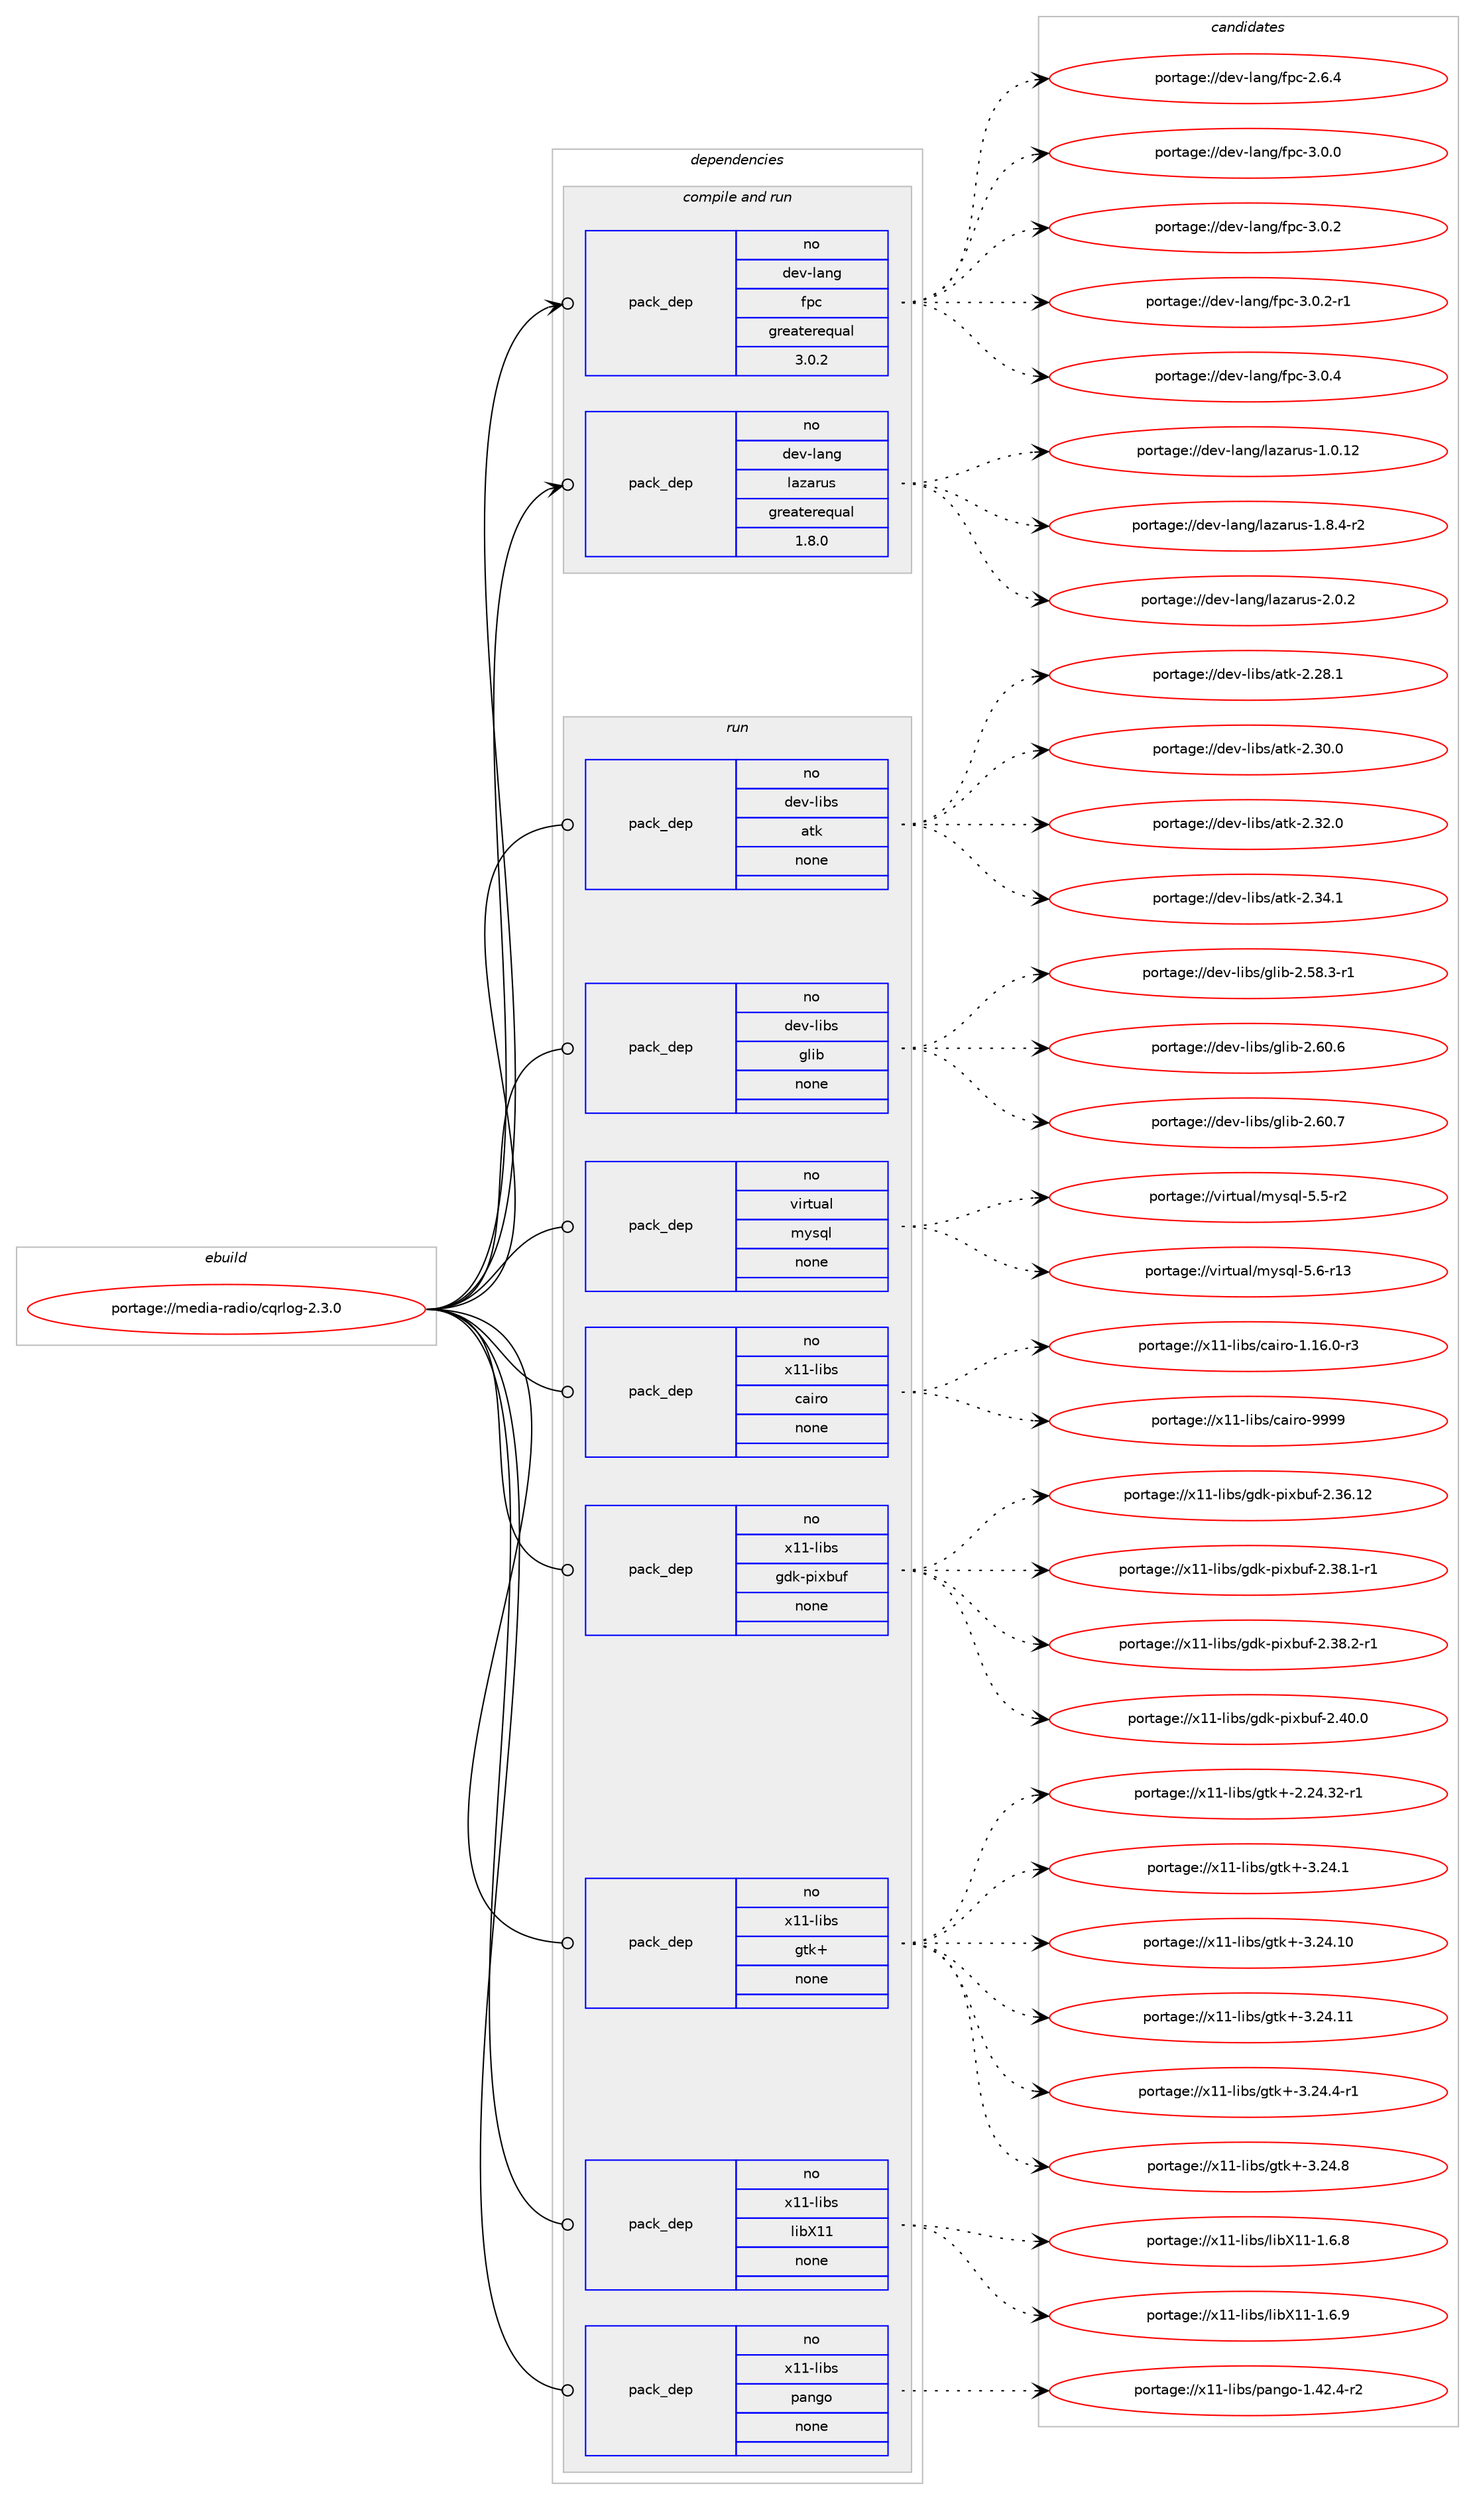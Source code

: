 digraph prolog {

# *************
# Graph options
# *************

newrank=true;
concentrate=true;
compound=true;
graph [rankdir=LR,fontname=Helvetica,fontsize=10,ranksep=1.5];#, ranksep=2.5, nodesep=0.2];
edge  [arrowhead=vee];
node  [fontname=Helvetica,fontsize=10];

# **********
# The ebuild
# **********

subgraph cluster_leftcol {
color=gray;
rank=same;
label=<<i>ebuild</i>>;
id [label="portage://media-radio/cqrlog-2.3.0", color=red, width=4, href="../media-radio/cqrlog-2.3.0.svg"];
}

# ****************
# The dependencies
# ****************

subgraph cluster_midcol {
color=gray;
label=<<i>dependencies</i>>;
subgraph cluster_compile {
fillcolor="#eeeeee";
style=filled;
label=<<i>compile</i>>;
}
subgraph cluster_compileandrun {
fillcolor="#eeeeee";
style=filled;
label=<<i>compile and run</i>>;
subgraph pack241789 {
dependency328942 [label=<<TABLE BORDER="0" CELLBORDER="1" CELLSPACING="0" CELLPADDING="4" WIDTH="220"><TR><TD ROWSPAN="6" CELLPADDING="30">pack_dep</TD></TR><TR><TD WIDTH="110">no</TD></TR><TR><TD>dev-lang</TD></TR><TR><TD>fpc</TD></TR><TR><TD>greaterequal</TD></TR><TR><TD>3.0.2</TD></TR></TABLE>>, shape=none, color=blue];
}
id:e -> dependency328942:w [weight=20,style="solid",arrowhead="odotvee"];
subgraph pack241790 {
dependency328943 [label=<<TABLE BORDER="0" CELLBORDER="1" CELLSPACING="0" CELLPADDING="4" WIDTH="220"><TR><TD ROWSPAN="6" CELLPADDING="30">pack_dep</TD></TR><TR><TD WIDTH="110">no</TD></TR><TR><TD>dev-lang</TD></TR><TR><TD>lazarus</TD></TR><TR><TD>greaterequal</TD></TR><TR><TD>1.8.0</TD></TR></TABLE>>, shape=none, color=blue];
}
id:e -> dependency328943:w [weight=20,style="solid",arrowhead="odotvee"];
}
subgraph cluster_run {
fillcolor="#eeeeee";
style=filled;
label=<<i>run</i>>;
subgraph pack241791 {
dependency328944 [label=<<TABLE BORDER="0" CELLBORDER="1" CELLSPACING="0" CELLPADDING="4" WIDTH="220"><TR><TD ROWSPAN="6" CELLPADDING="30">pack_dep</TD></TR><TR><TD WIDTH="110">no</TD></TR><TR><TD>dev-libs</TD></TR><TR><TD>atk</TD></TR><TR><TD>none</TD></TR><TR><TD></TD></TR></TABLE>>, shape=none, color=blue];
}
id:e -> dependency328944:w [weight=20,style="solid",arrowhead="odot"];
subgraph pack241792 {
dependency328945 [label=<<TABLE BORDER="0" CELLBORDER="1" CELLSPACING="0" CELLPADDING="4" WIDTH="220"><TR><TD ROWSPAN="6" CELLPADDING="30">pack_dep</TD></TR><TR><TD WIDTH="110">no</TD></TR><TR><TD>dev-libs</TD></TR><TR><TD>glib</TD></TR><TR><TD>none</TD></TR><TR><TD></TD></TR></TABLE>>, shape=none, color=blue];
}
id:e -> dependency328945:w [weight=20,style="solid",arrowhead="odot"];
subgraph pack241793 {
dependency328946 [label=<<TABLE BORDER="0" CELLBORDER="1" CELLSPACING="0" CELLPADDING="4" WIDTH="220"><TR><TD ROWSPAN="6" CELLPADDING="30">pack_dep</TD></TR><TR><TD WIDTH="110">no</TD></TR><TR><TD>virtual</TD></TR><TR><TD>mysql</TD></TR><TR><TD>none</TD></TR><TR><TD></TD></TR></TABLE>>, shape=none, color=blue];
}
id:e -> dependency328946:w [weight=20,style="solid",arrowhead="odot"];
subgraph pack241794 {
dependency328947 [label=<<TABLE BORDER="0" CELLBORDER="1" CELLSPACING="0" CELLPADDING="4" WIDTH="220"><TR><TD ROWSPAN="6" CELLPADDING="30">pack_dep</TD></TR><TR><TD WIDTH="110">no</TD></TR><TR><TD>x11-libs</TD></TR><TR><TD>cairo</TD></TR><TR><TD>none</TD></TR><TR><TD></TD></TR></TABLE>>, shape=none, color=blue];
}
id:e -> dependency328947:w [weight=20,style="solid",arrowhead="odot"];
subgraph pack241795 {
dependency328948 [label=<<TABLE BORDER="0" CELLBORDER="1" CELLSPACING="0" CELLPADDING="4" WIDTH="220"><TR><TD ROWSPAN="6" CELLPADDING="30">pack_dep</TD></TR><TR><TD WIDTH="110">no</TD></TR><TR><TD>x11-libs</TD></TR><TR><TD>gdk-pixbuf</TD></TR><TR><TD>none</TD></TR><TR><TD></TD></TR></TABLE>>, shape=none, color=blue];
}
id:e -> dependency328948:w [weight=20,style="solid",arrowhead="odot"];
subgraph pack241796 {
dependency328949 [label=<<TABLE BORDER="0" CELLBORDER="1" CELLSPACING="0" CELLPADDING="4" WIDTH="220"><TR><TD ROWSPAN="6" CELLPADDING="30">pack_dep</TD></TR><TR><TD WIDTH="110">no</TD></TR><TR><TD>x11-libs</TD></TR><TR><TD>gtk+</TD></TR><TR><TD>none</TD></TR><TR><TD></TD></TR></TABLE>>, shape=none, color=blue];
}
id:e -> dependency328949:w [weight=20,style="solid",arrowhead="odot"];
subgraph pack241797 {
dependency328950 [label=<<TABLE BORDER="0" CELLBORDER="1" CELLSPACING="0" CELLPADDING="4" WIDTH="220"><TR><TD ROWSPAN="6" CELLPADDING="30">pack_dep</TD></TR><TR><TD WIDTH="110">no</TD></TR><TR><TD>x11-libs</TD></TR><TR><TD>libX11</TD></TR><TR><TD>none</TD></TR><TR><TD></TD></TR></TABLE>>, shape=none, color=blue];
}
id:e -> dependency328950:w [weight=20,style="solid",arrowhead="odot"];
subgraph pack241798 {
dependency328951 [label=<<TABLE BORDER="0" CELLBORDER="1" CELLSPACING="0" CELLPADDING="4" WIDTH="220"><TR><TD ROWSPAN="6" CELLPADDING="30">pack_dep</TD></TR><TR><TD WIDTH="110">no</TD></TR><TR><TD>x11-libs</TD></TR><TR><TD>pango</TD></TR><TR><TD>none</TD></TR><TR><TD></TD></TR></TABLE>>, shape=none, color=blue];
}
id:e -> dependency328951:w [weight=20,style="solid",arrowhead="odot"];
}
}

# **************
# The candidates
# **************

subgraph cluster_choices {
rank=same;
color=gray;
label=<<i>candidates</i>>;

subgraph choice241789 {
color=black;
nodesep=1;
choiceportage10010111845108971101034710211299455046544652 [label="portage://dev-lang/fpc-2.6.4", color=red, width=4,href="../dev-lang/fpc-2.6.4.svg"];
choiceportage10010111845108971101034710211299455146484648 [label="portage://dev-lang/fpc-3.0.0", color=red, width=4,href="../dev-lang/fpc-3.0.0.svg"];
choiceportage10010111845108971101034710211299455146484650 [label="portage://dev-lang/fpc-3.0.2", color=red, width=4,href="../dev-lang/fpc-3.0.2.svg"];
choiceportage100101118451089711010347102112994551464846504511449 [label="portage://dev-lang/fpc-3.0.2-r1", color=red, width=4,href="../dev-lang/fpc-3.0.2-r1.svg"];
choiceportage10010111845108971101034710211299455146484652 [label="portage://dev-lang/fpc-3.0.4", color=red, width=4,href="../dev-lang/fpc-3.0.4.svg"];
dependency328942:e -> choiceportage10010111845108971101034710211299455046544652:w [style=dotted,weight="100"];
dependency328942:e -> choiceportage10010111845108971101034710211299455146484648:w [style=dotted,weight="100"];
dependency328942:e -> choiceportage10010111845108971101034710211299455146484650:w [style=dotted,weight="100"];
dependency328942:e -> choiceportage100101118451089711010347102112994551464846504511449:w [style=dotted,weight="100"];
dependency328942:e -> choiceportage10010111845108971101034710211299455146484652:w [style=dotted,weight="100"];
}
subgraph choice241790 {
color=black;
nodesep=1;
choiceportage100101118451089711010347108971229711411711545494648464950 [label="portage://dev-lang/lazarus-1.0.12", color=red, width=4,href="../dev-lang/lazarus-1.0.12.svg"];
choiceportage10010111845108971101034710897122971141171154549465646524511450 [label="portage://dev-lang/lazarus-1.8.4-r2", color=red, width=4,href="../dev-lang/lazarus-1.8.4-r2.svg"];
choiceportage1001011184510897110103471089712297114117115455046484650 [label="portage://dev-lang/lazarus-2.0.2", color=red, width=4,href="../dev-lang/lazarus-2.0.2.svg"];
dependency328943:e -> choiceportage100101118451089711010347108971229711411711545494648464950:w [style=dotted,weight="100"];
dependency328943:e -> choiceportage10010111845108971101034710897122971141171154549465646524511450:w [style=dotted,weight="100"];
dependency328943:e -> choiceportage1001011184510897110103471089712297114117115455046484650:w [style=dotted,weight="100"];
}
subgraph choice241791 {
color=black;
nodesep=1;
choiceportage1001011184510810598115479711610745504650564649 [label="portage://dev-libs/atk-2.28.1", color=red, width=4,href="../dev-libs/atk-2.28.1.svg"];
choiceportage1001011184510810598115479711610745504651484648 [label="portage://dev-libs/atk-2.30.0", color=red, width=4,href="../dev-libs/atk-2.30.0.svg"];
choiceportage1001011184510810598115479711610745504651504648 [label="portage://dev-libs/atk-2.32.0", color=red, width=4,href="../dev-libs/atk-2.32.0.svg"];
choiceportage1001011184510810598115479711610745504651524649 [label="portage://dev-libs/atk-2.34.1", color=red, width=4,href="../dev-libs/atk-2.34.1.svg"];
dependency328944:e -> choiceportage1001011184510810598115479711610745504650564649:w [style=dotted,weight="100"];
dependency328944:e -> choiceportage1001011184510810598115479711610745504651484648:w [style=dotted,weight="100"];
dependency328944:e -> choiceportage1001011184510810598115479711610745504651504648:w [style=dotted,weight="100"];
dependency328944:e -> choiceportage1001011184510810598115479711610745504651524649:w [style=dotted,weight="100"];
}
subgraph choice241792 {
color=black;
nodesep=1;
choiceportage10010111845108105981154710310810598455046535646514511449 [label="portage://dev-libs/glib-2.58.3-r1", color=red, width=4,href="../dev-libs/glib-2.58.3-r1.svg"];
choiceportage1001011184510810598115471031081059845504654484654 [label="portage://dev-libs/glib-2.60.6", color=red, width=4,href="../dev-libs/glib-2.60.6.svg"];
choiceportage1001011184510810598115471031081059845504654484655 [label="portage://dev-libs/glib-2.60.7", color=red, width=4,href="../dev-libs/glib-2.60.7.svg"];
dependency328945:e -> choiceportage10010111845108105981154710310810598455046535646514511449:w [style=dotted,weight="100"];
dependency328945:e -> choiceportage1001011184510810598115471031081059845504654484654:w [style=dotted,weight="100"];
dependency328945:e -> choiceportage1001011184510810598115471031081059845504654484655:w [style=dotted,weight="100"];
}
subgraph choice241793 {
color=black;
nodesep=1;
choiceportage1181051141161179710847109121115113108455346534511450 [label="portage://virtual/mysql-5.5-r2", color=red, width=4,href="../virtual/mysql-5.5-r2.svg"];
choiceportage118105114116117971084710912111511310845534654451144951 [label="portage://virtual/mysql-5.6-r13", color=red, width=4,href="../virtual/mysql-5.6-r13.svg"];
dependency328946:e -> choiceportage1181051141161179710847109121115113108455346534511450:w [style=dotted,weight="100"];
dependency328946:e -> choiceportage118105114116117971084710912111511310845534654451144951:w [style=dotted,weight="100"];
}
subgraph choice241794 {
color=black;
nodesep=1;
choiceportage12049494510810598115479997105114111454946495446484511451 [label="portage://x11-libs/cairo-1.16.0-r3", color=red, width=4,href="../x11-libs/cairo-1.16.0-r3.svg"];
choiceportage120494945108105981154799971051141114557575757 [label="portage://x11-libs/cairo-9999", color=red, width=4,href="../x11-libs/cairo-9999.svg"];
dependency328947:e -> choiceportage12049494510810598115479997105114111454946495446484511451:w [style=dotted,weight="100"];
dependency328947:e -> choiceportage120494945108105981154799971051141114557575757:w [style=dotted,weight="100"];
}
subgraph choice241795 {
color=black;
nodesep=1;
choiceportage120494945108105981154710310010745112105120981171024550465154464950 [label="portage://x11-libs/gdk-pixbuf-2.36.12", color=red, width=4,href="../x11-libs/gdk-pixbuf-2.36.12.svg"];
choiceportage12049494510810598115471031001074511210512098117102455046515646494511449 [label="portage://x11-libs/gdk-pixbuf-2.38.1-r1", color=red, width=4,href="../x11-libs/gdk-pixbuf-2.38.1-r1.svg"];
choiceportage12049494510810598115471031001074511210512098117102455046515646504511449 [label="portage://x11-libs/gdk-pixbuf-2.38.2-r1", color=red, width=4,href="../x11-libs/gdk-pixbuf-2.38.2-r1.svg"];
choiceportage1204949451081059811547103100107451121051209811710245504652484648 [label="portage://x11-libs/gdk-pixbuf-2.40.0", color=red, width=4,href="../x11-libs/gdk-pixbuf-2.40.0.svg"];
dependency328948:e -> choiceportage120494945108105981154710310010745112105120981171024550465154464950:w [style=dotted,weight="100"];
dependency328948:e -> choiceportage12049494510810598115471031001074511210512098117102455046515646494511449:w [style=dotted,weight="100"];
dependency328948:e -> choiceportage12049494510810598115471031001074511210512098117102455046515646504511449:w [style=dotted,weight="100"];
dependency328948:e -> choiceportage1204949451081059811547103100107451121051209811710245504652484648:w [style=dotted,weight="100"];
}
subgraph choice241796 {
color=black;
nodesep=1;
choiceportage12049494510810598115471031161074345504650524651504511449 [label="portage://x11-libs/gtk+-2.24.32-r1", color=red, width=4,href="../x11-libs/gtk+-2.24.32-r1.svg"];
choiceportage12049494510810598115471031161074345514650524649 [label="portage://x11-libs/gtk+-3.24.1", color=red, width=4,href="../x11-libs/gtk+-3.24.1.svg"];
choiceportage1204949451081059811547103116107434551465052464948 [label="portage://x11-libs/gtk+-3.24.10", color=red, width=4,href="../x11-libs/gtk+-3.24.10.svg"];
choiceportage1204949451081059811547103116107434551465052464949 [label="portage://x11-libs/gtk+-3.24.11", color=red, width=4,href="../x11-libs/gtk+-3.24.11.svg"];
choiceportage120494945108105981154710311610743455146505246524511449 [label="portage://x11-libs/gtk+-3.24.4-r1", color=red, width=4,href="../x11-libs/gtk+-3.24.4-r1.svg"];
choiceportage12049494510810598115471031161074345514650524656 [label="portage://x11-libs/gtk+-3.24.8", color=red, width=4,href="../x11-libs/gtk+-3.24.8.svg"];
dependency328949:e -> choiceportage12049494510810598115471031161074345504650524651504511449:w [style=dotted,weight="100"];
dependency328949:e -> choiceportage12049494510810598115471031161074345514650524649:w [style=dotted,weight="100"];
dependency328949:e -> choiceportage1204949451081059811547103116107434551465052464948:w [style=dotted,weight="100"];
dependency328949:e -> choiceportage1204949451081059811547103116107434551465052464949:w [style=dotted,weight="100"];
dependency328949:e -> choiceportage120494945108105981154710311610743455146505246524511449:w [style=dotted,weight="100"];
dependency328949:e -> choiceportage12049494510810598115471031161074345514650524656:w [style=dotted,weight="100"];
}
subgraph choice241797 {
color=black;
nodesep=1;
choiceportage120494945108105981154710810598884949454946544656 [label="portage://x11-libs/libX11-1.6.8", color=red, width=4,href="../x11-libs/libX11-1.6.8.svg"];
choiceportage120494945108105981154710810598884949454946544657 [label="portage://x11-libs/libX11-1.6.9", color=red, width=4,href="../x11-libs/libX11-1.6.9.svg"];
dependency328950:e -> choiceportage120494945108105981154710810598884949454946544656:w [style=dotted,weight="100"];
dependency328950:e -> choiceportage120494945108105981154710810598884949454946544657:w [style=dotted,weight="100"];
}
subgraph choice241798 {
color=black;
nodesep=1;
choiceportage120494945108105981154711297110103111454946525046524511450 [label="portage://x11-libs/pango-1.42.4-r2", color=red, width=4,href="../x11-libs/pango-1.42.4-r2.svg"];
dependency328951:e -> choiceportage120494945108105981154711297110103111454946525046524511450:w [style=dotted,weight="100"];
}
}

}

